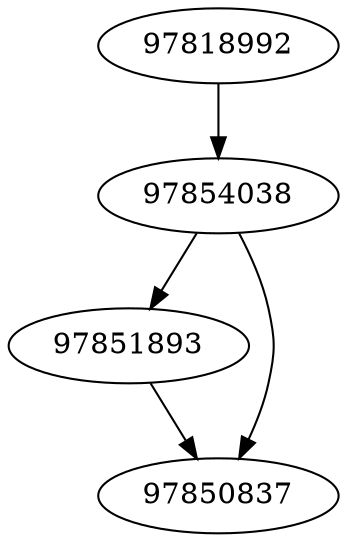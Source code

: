 strict digraph  {
97818992;
97854038;
97851893;
97850837;
97818992 -> 97854038;
97854038 -> 97850837;
97854038 -> 97851893;
97851893 -> 97850837;
}
